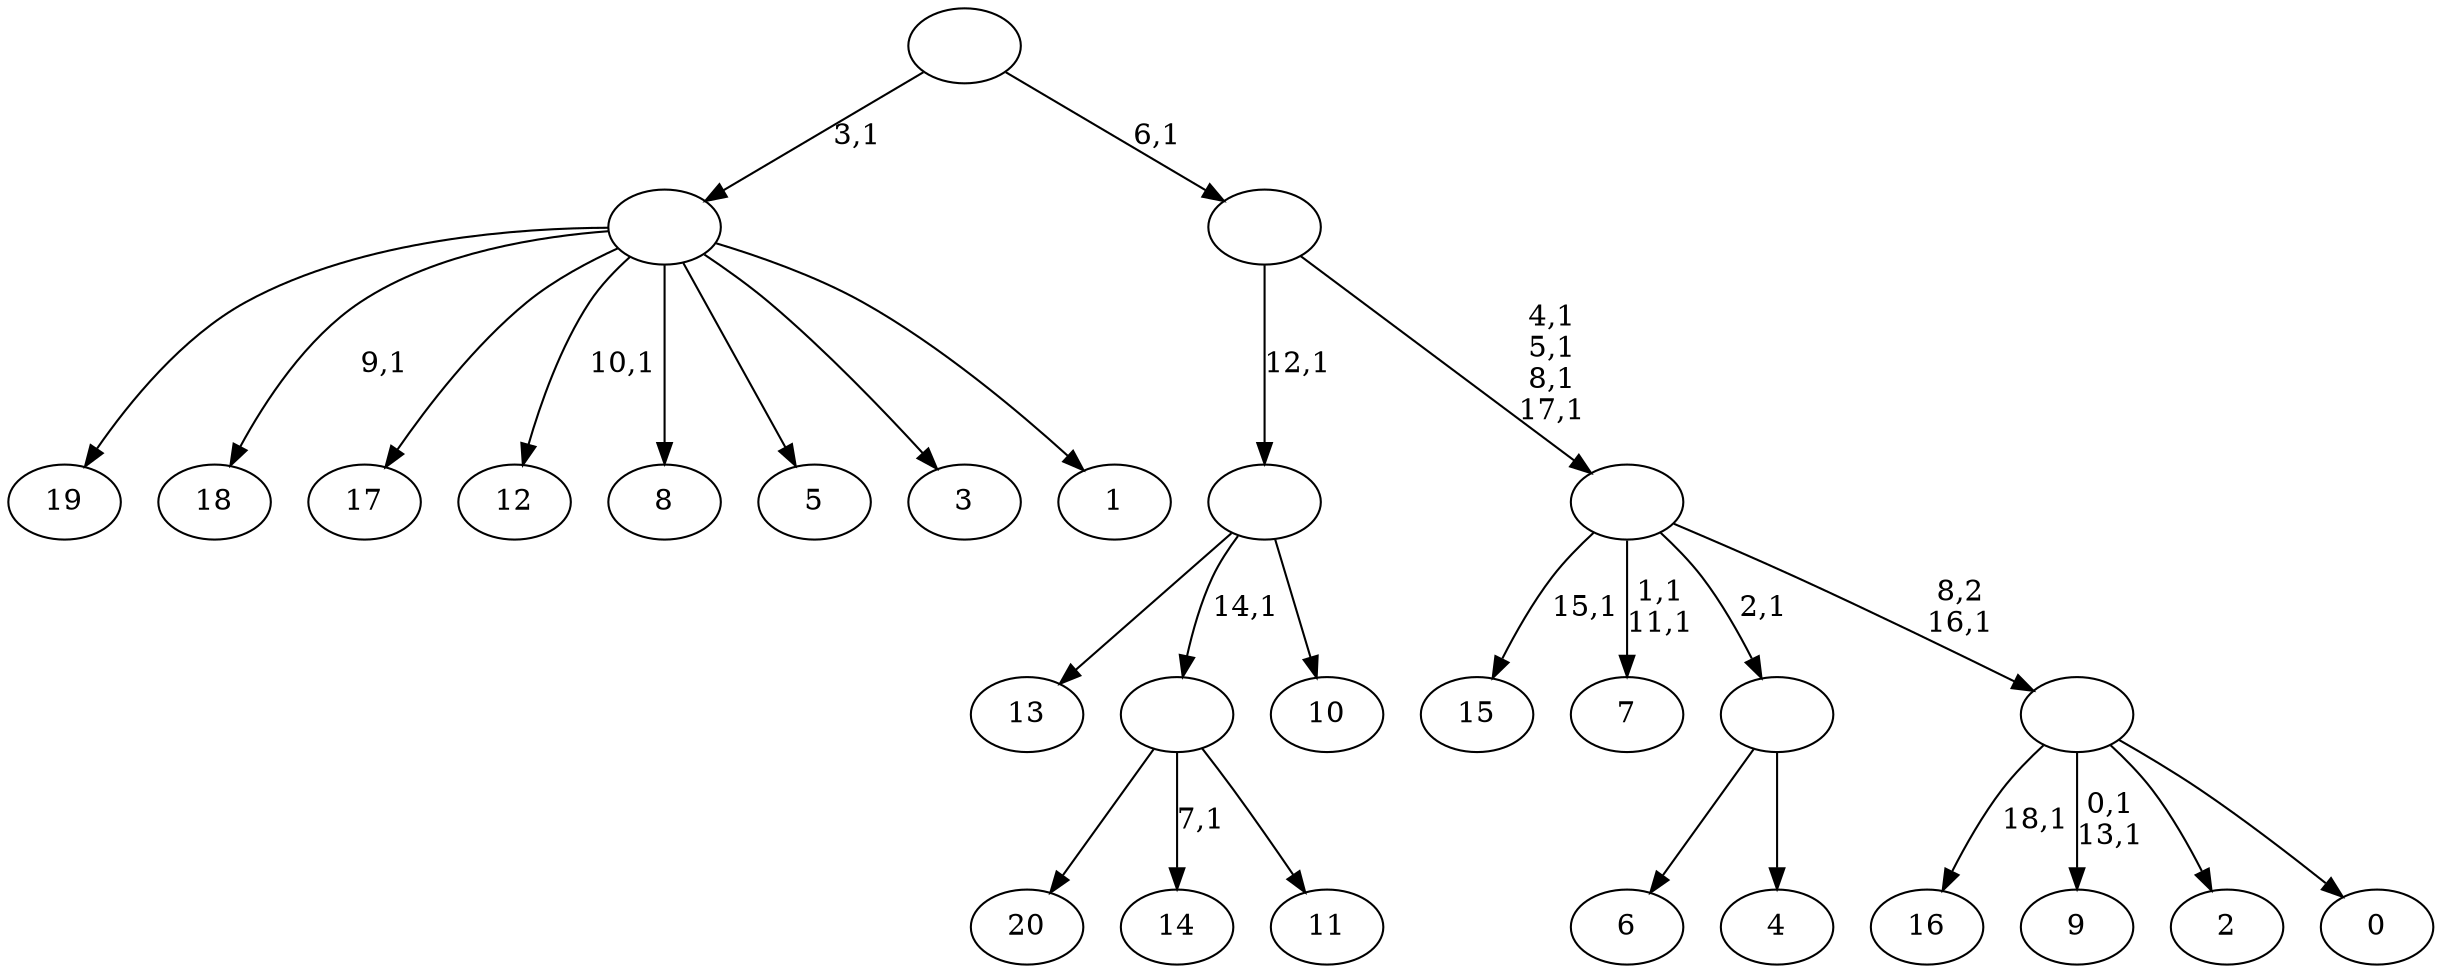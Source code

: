 digraph T {
	40 [label="20"]
	39 [label="19"]
	38 [label="18"]
	36 [label="17"]
	35 [label="16"]
	33 [label="15"]
	31 [label="14"]
	29 [label="13"]
	28 [label="12"]
	26 [label="11"]
	25 [label=""]
	24 [label="10"]
	23 [label=""]
	22 [label="9"]
	19 [label="8"]
	18 [label="7"]
	15 [label="6"]
	14 [label="5"]
	13 [label="4"]
	12 [label=""]
	11 [label="3"]
	10 [label="2"]
	9 [label="1"]
	8 [label=""]
	7 [label="0"]
	6 [label=""]
	5 [label=""]
	1 [label=""]
	0 [label=""]
	25 -> 31 [label="7,1"]
	25 -> 40 [label=""]
	25 -> 26 [label=""]
	23 -> 29 [label=""]
	23 -> 25 [label="14,1"]
	23 -> 24 [label=""]
	12 -> 15 [label=""]
	12 -> 13 [label=""]
	8 -> 28 [label="10,1"]
	8 -> 38 [label="9,1"]
	8 -> 39 [label=""]
	8 -> 36 [label=""]
	8 -> 19 [label=""]
	8 -> 14 [label=""]
	8 -> 11 [label=""]
	8 -> 9 [label=""]
	6 -> 22 [label="0,1\n13,1"]
	6 -> 35 [label="18,1"]
	6 -> 10 [label=""]
	6 -> 7 [label=""]
	5 -> 18 [label="1,1\n11,1"]
	5 -> 33 [label="15,1"]
	5 -> 12 [label="2,1"]
	5 -> 6 [label="8,2\n16,1"]
	1 -> 5 [label="4,1\n5,1\n8,1\n17,1"]
	1 -> 23 [label="12,1"]
	0 -> 8 [label="3,1"]
	0 -> 1 [label="6,1"]
}
